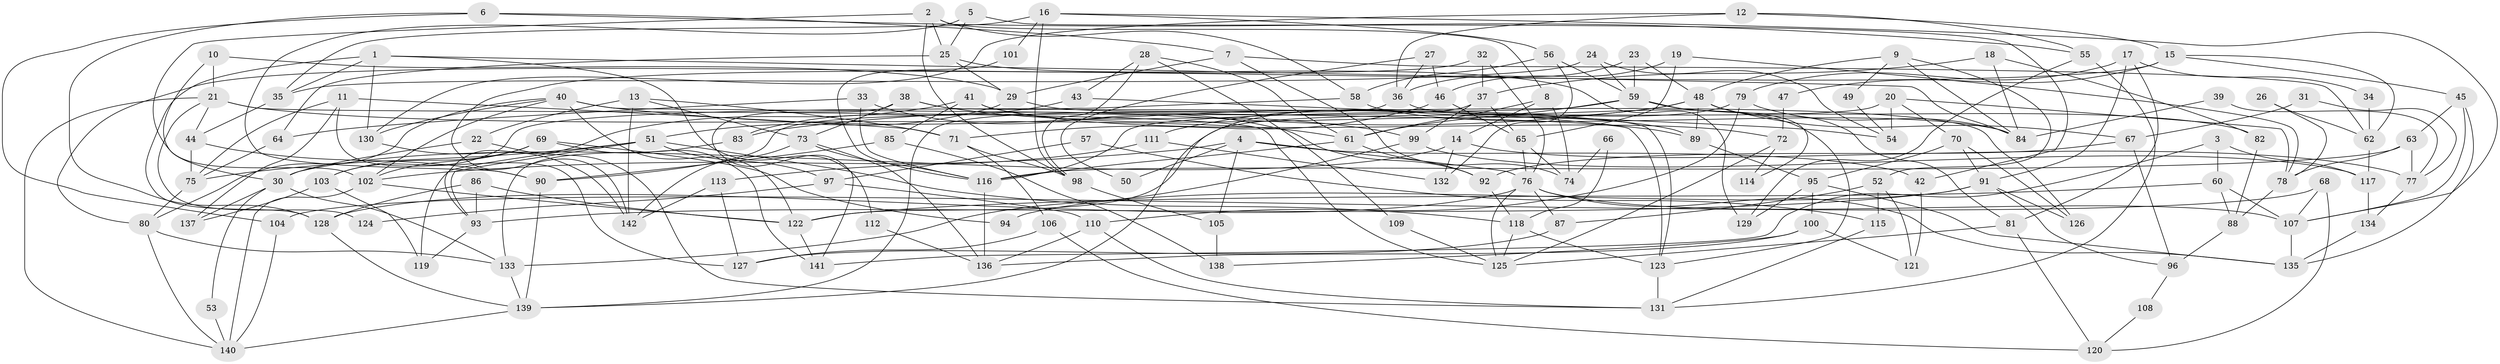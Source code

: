 // Generated by graph-tools (version 1.1) at 2025/50/03/09/25 03:50:11]
// undirected, 142 vertices, 284 edges
graph export_dot {
graph [start="1"]
  node [color=gray90,style=filled];
  1;
  2;
  3;
  4;
  5;
  6;
  7;
  8;
  9;
  10;
  11;
  12;
  13;
  14;
  15;
  16;
  17;
  18;
  19;
  20;
  21;
  22;
  23;
  24;
  25;
  26;
  27;
  28;
  29;
  30;
  31;
  32;
  33;
  34;
  35;
  36;
  37;
  38;
  39;
  40;
  41;
  42;
  43;
  44;
  45;
  46;
  47;
  48;
  49;
  50;
  51;
  52;
  53;
  54;
  55;
  56;
  57;
  58;
  59;
  60;
  61;
  62;
  63;
  64;
  65;
  66;
  67;
  68;
  69;
  70;
  71;
  72;
  73;
  74;
  75;
  76;
  77;
  78;
  79;
  80;
  81;
  82;
  83;
  84;
  85;
  86;
  87;
  88;
  89;
  90;
  91;
  92;
  93;
  94;
  95;
  96;
  97;
  98;
  99;
  100;
  101;
  102;
  103;
  104;
  105;
  106;
  107;
  108;
  109;
  110;
  111;
  112;
  113;
  114;
  115;
  116;
  117;
  118;
  119;
  120;
  121;
  122;
  123;
  124;
  125;
  126;
  127;
  128;
  129;
  130;
  131;
  132;
  133;
  134;
  135;
  136;
  137;
  138;
  139;
  140;
  141;
  142;
  1 -- 130;
  1 -- 128;
  1 -- 35;
  1 -- 84;
  1 -- 112;
  2 -- 58;
  2 -- 102;
  2 -- 8;
  2 -- 25;
  2 -- 98;
  3 -- 141;
  3 -- 60;
  3 -- 117;
  4 -- 102;
  4 -- 76;
  4 -- 42;
  4 -- 50;
  4 -- 105;
  5 -- 25;
  5 -- 90;
  5 -- 42;
  6 -- 55;
  6 -- 128;
  6 -- 7;
  6 -- 104;
  7 -- 29;
  7 -- 62;
  7 -- 74;
  8 -- 74;
  8 -- 14;
  8 -- 61;
  9 -- 84;
  9 -- 48;
  9 -- 49;
  9 -- 52;
  10 -- 30;
  10 -- 21;
  10 -- 29;
  11 -- 127;
  11 -- 71;
  11 -- 75;
  11 -- 137;
  12 -- 15;
  12 -- 36;
  12 -- 55;
  12 -- 130;
  13 -- 22;
  13 -- 73;
  13 -- 71;
  13 -- 142;
  14 -- 77;
  14 -- 30;
  14 -- 132;
  15 -- 142;
  15 -- 45;
  15 -- 47;
  15 -- 62;
  16 -- 35;
  16 -- 98;
  16 -- 56;
  16 -- 101;
  16 -- 107;
  17 -- 79;
  17 -- 91;
  17 -- 34;
  17 -- 81;
  18 -- 84;
  18 -- 82;
  18 -- 37;
  19 -- 46;
  19 -- 65;
  19 -- 78;
  20 -- 78;
  20 -- 122;
  20 -- 54;
  20 -- 70;
  21 -- 61;
  21 -- 125;
  21 -- 44;
  21 -- 124;
  21 -- 140;
  22 -- 30;
  22 -- 131;
  23 -- 36;
  23 -- 59;
  23 -- 48;
  24 -- 35;
  24 -- 59;
  24 -- 54;
  25 -- 64;
  25 -- 29;
  25 -- 129;
  26 -- 78;
  26 -- 62;
  27 -- 36;
  27 -- 46;
  27 -- 50;
  28 -- 61;
  28 -- 43;
  28 -- 98;
  28 -- 109;
  29 -- 51;
  29 -- 126;
  30 -- 137;
  30 -- 53;
  30 -- 133;
  31 -- 77;
  31 -- 67;
  32 -- 80;
  32 -- 37;
  32 -- 76;
  33 -- 116;
  33 -- 92;
  33 -- 64;
  34 -- 62;
  35 -- 44;
  36 -- 123;
  36 -- 139;
  37 -- 99;
  37 -- 65;
  37 -- 90;
  38 -- 123;
  38 -- 99;
  38 -- 73;
  38 -- 141;
  39 -- 84;
  39 -- 77;
  40 -- 80;
  40 -- 89;
  40 -- 102;
  40 -- 122;
  40 -- 123;
  40 -- 130;
  41 -- 85;
  41 -- 93;
  41 -- 72;
  41 -- 89;
  42 -- 121;
  43 -- 83;
  43 -- 54;
  44 -- 90;
  44 -- 75;
  45 -- 135;
  45 -- 63;
  45 -- 107;
  46 -- 71;
  46 -- 65;
  47 -- 72;
  48 -- 89;
  48 -- 67;
  48 -- 81;
  48 -- 83;
  48 -- 111;
  49 -- 54;
  51 -- 75;
  51 -- 93;
  51 -- 97;
  51 -- 118;
  51 -- 119;
  52 -- 87;
  52 -- 115;
  52 -- 121;
  53 -- 140;
  55 -- 129;
  55 -- 131;
  56 -- 58;
  56 -- 59;
  56 -- 132;
  57 -- 115;
  57 -- 97;
  58 -- 103;
  58 -- 84;
  59 -- 61;
  59 -- 82;
  59 -- 114;
  59 -- 116;
  60 -- 107;
  60 -- 122;
  60 -- 88;
  61 -- 116;
  61 -- 92;
  62 -- 117;
  63 -- 78;
  63 -- 116;
  63 -- 77;
  64 -- 75;
  65 -- 76;
  65 -- 74;
  66 -- 118;
  66 -- 74;
  67 -- 92;
  67 -- 96;
  68 -- 107;
  68 -- 104;
  68 -- 120;
  69 -- 141;
  69 -- 102;
  69 -- 94;
  69 -- 103;
  70 -- 95;
  70 -- 91;
  70 -- 126;
  71 -- 98;
  71 -- 106;
  72 -- 125;
  72 -- 114;
  73 -- 142;
  73 -- 116;
  73 -- 136;
  75 -- 80;
  76 -- 107;
  76 -- 87;
  76 -- 125;
  76 -- 128;
  76 -- 135;
  77 -- 134;
  78 -- 88;
  79 -- 139;
  79 -- 110;
  79 -- 84;
  80 -- 140;
  80 -- 133;
  81 -- 120;
  81 -- 125;
  82 -- 88;
  83 -- 133;
  85 -- 90;
  85 -- 138;
  86 -- 93;
  86 -- 128;
  86 -- 122;
  87 -- 127;
  88 -- 96;
  89 -- 95;
  90 -- 139;
  91 -- 126;
  91 -- 93;
  91 -- 94;
  91 -- 96;
  92 -- 118;
  93 -- 119;
  95 -- 135;
  95 -- 100;
  95 -- 129;
  96 -- 108;
  97 -- 110;
  97 -- 124;
  98 -- 105;
  99 -- 133;
  99 -- 117;
  100 -- 121;
  100 -- 136;
  100 -- 138;
  101 -- 116;
  102 -- 122;
  102 -- 140;
  103 -- 119;
  103 -- 137;
  104 -- 140;
  105 -- 138;
  106 -- 120;
  106 -- 127;
  107 -- 135;
  108 -- 120;
  109 -- 125;
  110 -- 136;
  110 -- 131;
  111 -- 132;
  111 -- 113;
  112 -- 136;
  113 -- 142;
  113 -- 127;
  115 -- 131;
  116 -- 136;
  117 -- 134;
  118 -- 125;
  118 -- 123;
  122 -- 141;
  123 -- 131;
  128 -- 139;
  130 -- 142;
  133 -- 139;
  134 -- 135;
  139 -- 140;
}
